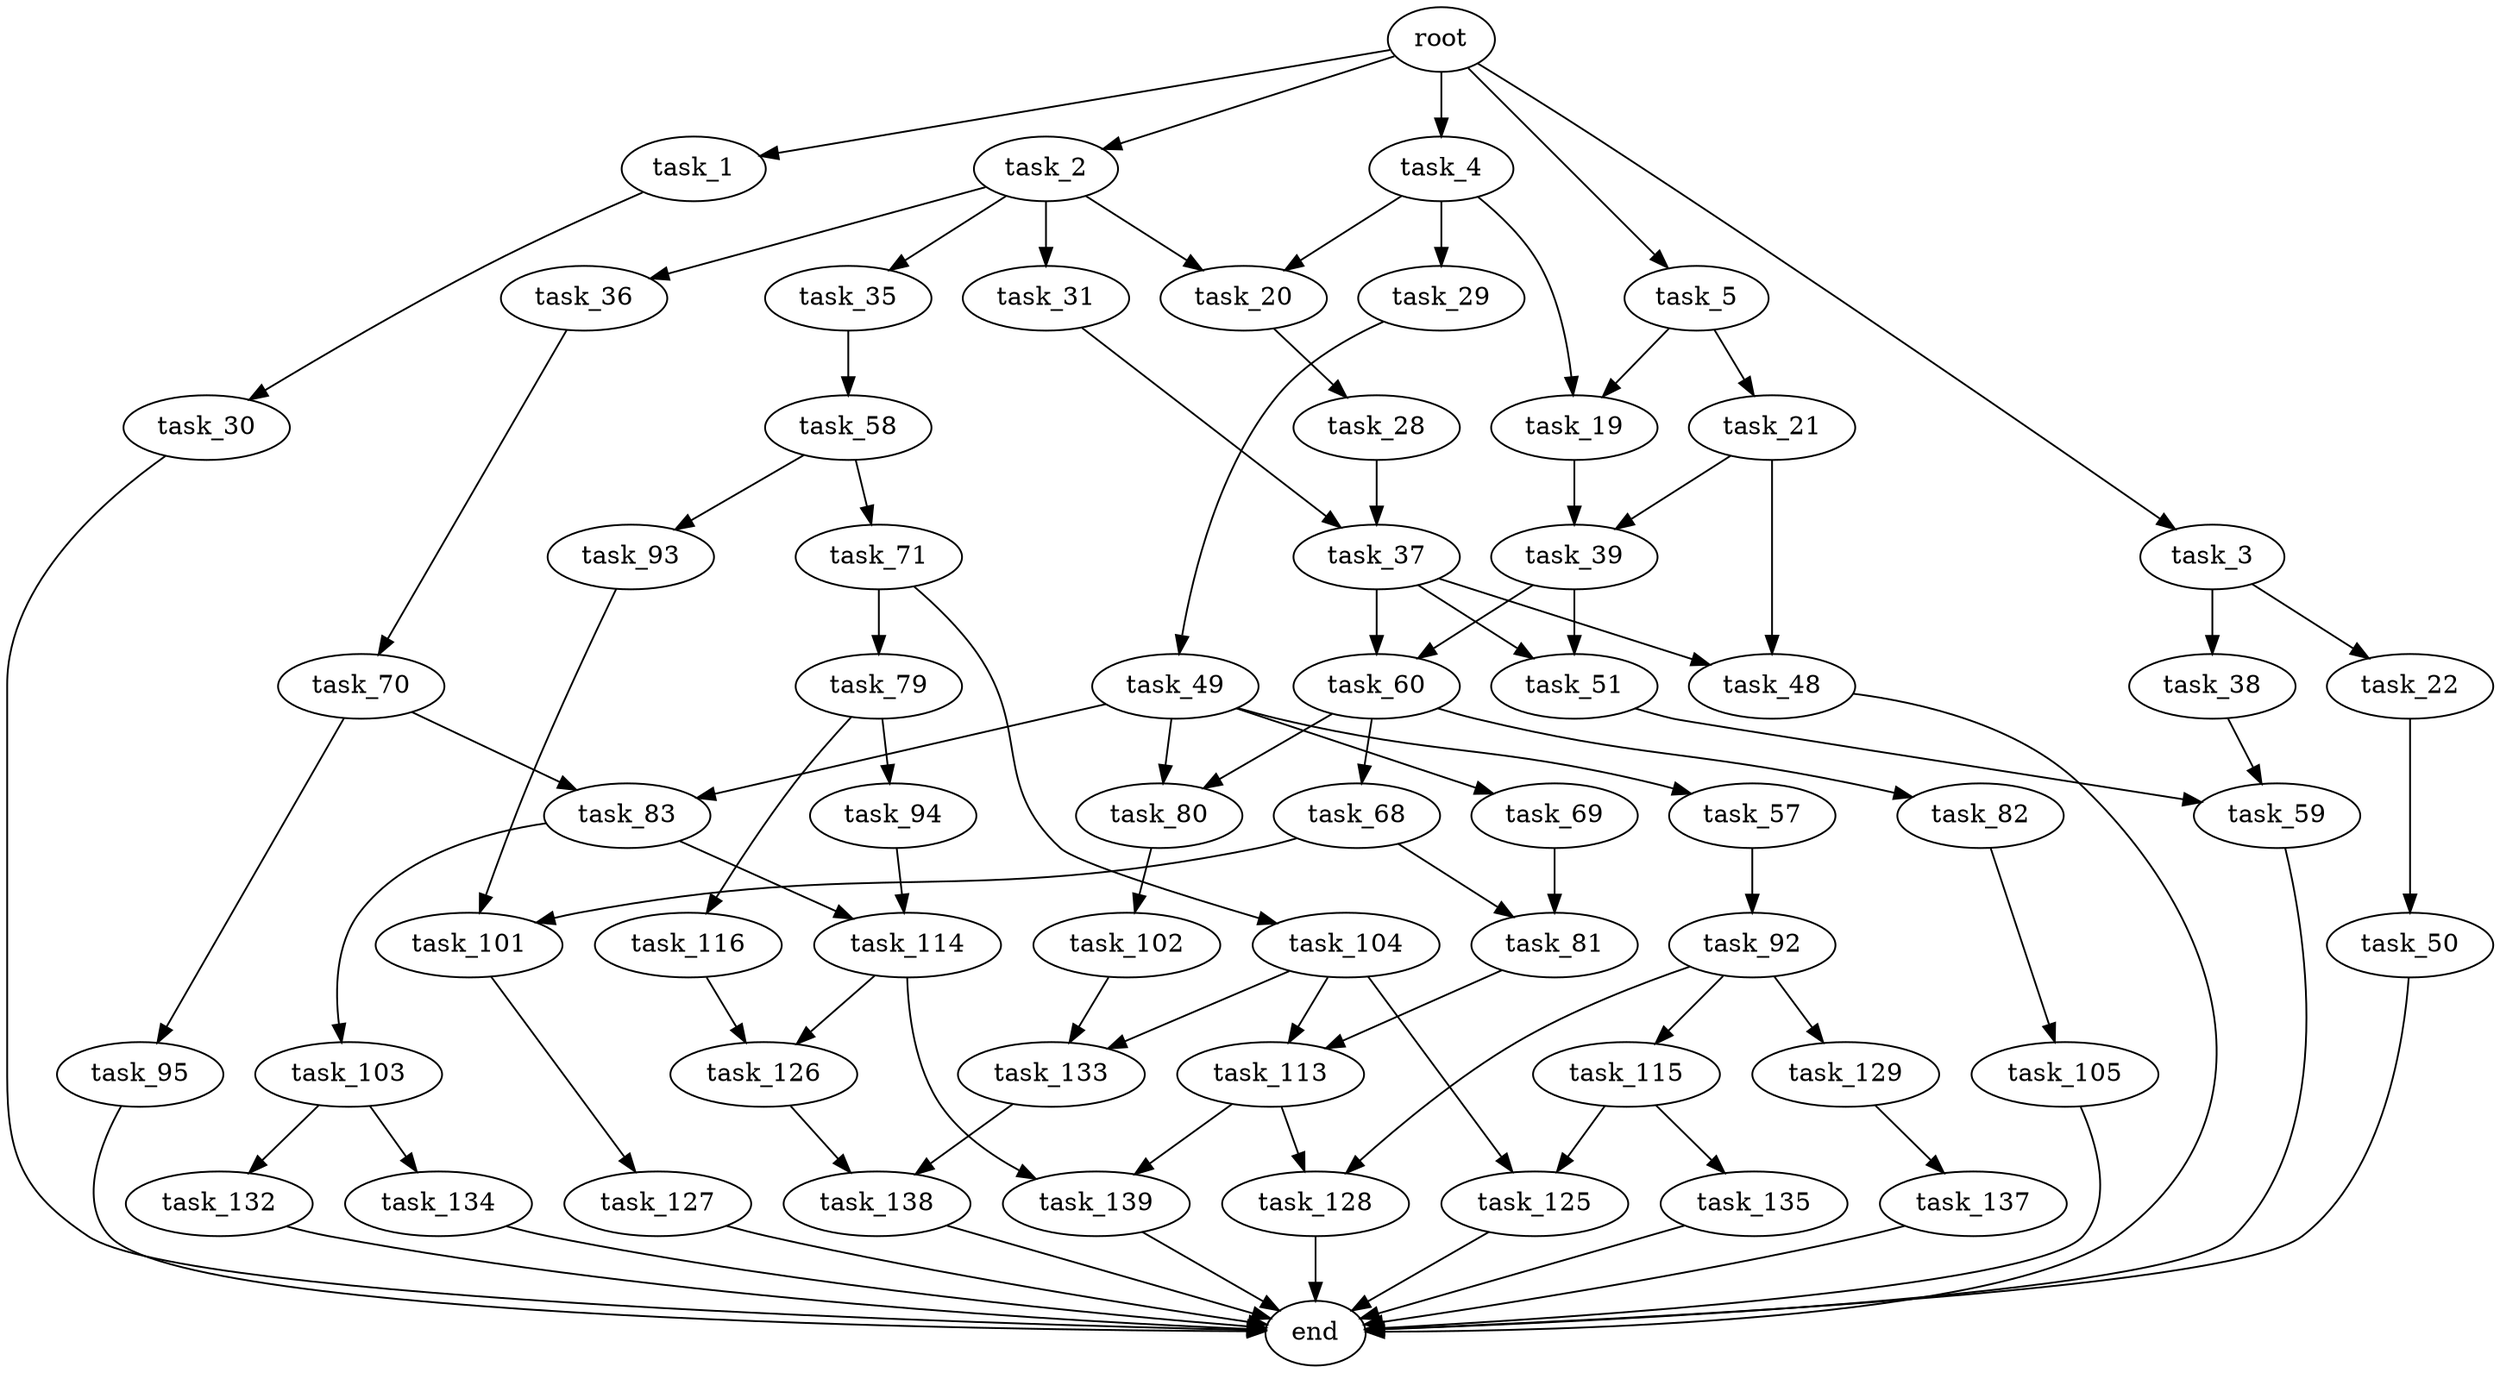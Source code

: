 digraph G {
  root [size="0.000000"];
  task_1 [size="58953403635.000000"];
  task_2 [size="617594135540.000000"];
  task_3 [size="666123190109.000000"];
  task_4 [size="40582060405.000000"];
  task_5 [size="848882982.000000"];
  task_19 [size="85674538813.000000"];
  task_20 [size="66957717405.000000"];
  task_21 [size="549755813888.000000"];
  task_22 [size="110868700684.000000"];
  task_28 [size="13615194986.000000"];
  task_29 [size="28991029248.000000"];
  task_30 [size="549755813888.000000"];
  task_31 [size="275233613372.000000"];
  task_35 [size="62664003805.000000"];
  task_36 [size="51155121944.000000"];
  task_37 [size="789503988.000000"];
  task_38 [size="103103365452.000000"];
  task_39 [size="4783814687.000000"];
  task_48 [size="28156962726.000000"];
  task_49 [size="386805135207.000000"];
  task_50 [size="12920597968.000000"];
  task_51 [size="28991029248.000000"];
  task_57 [size="368293445632.000000"];
  task_58 [size="248786244457.000000"];
  task_59 [size="6283579504.000000"];
  task_60 [size="170239817120.000000"];
  task_68 [size="5478512732.000000"];
  task_69 [size="6674319532.000000"];
  task_70 [size="586699494177.000000"];
  task_71 [size="3542371072.000000"];
  task_79 [size="5909616710.000000"];
  task_80 [size="28892094297.000000"];
  task_81 [size="430090267145.000000"];
  task_82 [size="7675020319.000000"];
  task_83 [size="4595189684.000000"];
  task_92 [size="549755813888.000000"];
  task_93 [size="5136054613.000000"];
  task_94 [size="545031923535.000000"];
  task_95 [size="101892528803.000000"];
  task_101 [size="203825105692.000000"];
  task_102 [size="231928233984.000000"];
  task_103 [size="1721190207.000000"];
  task_104 [size="8407199787.000000"];
  task_105 [size="28991029248.000000"];
  task_113 [size="8688997135.000000"];
  task_114 [size="36137455247.000000"];
  task_115 [size="1341266205.000000"];
  task_116 [size="28991029248.000000"];
  task_125 [size="15152707696.000000"];
  task_126 [size="549755813888.000000"];
  task_127 [size="134217728000.000000"];
  task_128 [size="448145179930.000000"];
  task_129 [size="166966273098.000000"];
  task_132 [size="231928233984.000000"];
  task_133 [size="1003291622684.000000"];
  task_134 [size="12287063796.000000"];
  task_135 [size="1650222806.000000"];
  task_137 [size="496993891220.000000"];
  task_138 [size="6179370157.000000"];
  task_139 [size="6843829085.000000"];
  end [size="0.000000"];

  root -> task_1 [size="1.000000"];
  root -> task_2 [size="1.000000"];
  root -> task_3 [size="1.000000"];
  root -> task_4 [size="1.000000"];
  root -> task_5 [size="1.000000"];
  task_1 -> task_30 [size="75497472.000000"];
  task_2 -> task_20 [size="411041792.000000"];
  task_2 -> task_31 [size="411041792.000000"];
  task_2 -> task_35 [size="411041792.000000"];
  task_2 -> task_36 [size="411041792.000000"];
  task_3 -> task_22 [size="838860800.000000"];
  task_3 -> task_38 [size="838860800.000000"];
  task_4 -> task_19 [size="838860800.000000"];
  task_4 -> task_20 [size="838860800.000000"];
  task_4 -> task_29 [size="838860800.000000"];
  task_5 -> task_19 [size="33554432.000000"];
  task_5 -> task_21 [size="33554432.000000"];
  task_19 -> task_39 [size="209715200.000000"];
  task_20 -> task_28 [size="75497472.000000"];
  task_21 -> task_39 [size="536870912.000000"];
  task_21 -> task_48 [size="536870912.000000"];
  task_22 -> task_50 [size="301989888.000000"];
  task_28 -> task_37 [size="679477248.000000"];
  task_29 -> task_49 [size="75497472.000000"];
  task_30 -> end [size="1.000000"];
  task_31 -> task_37 [size="411041792.000000"];
  task_35 -> task_58 [size="75497472.000000"];
  task_36 -> task_70 [size="838860800.000000"];
  task_37 -> task_48 [size="75497472.000000"];
  task_37 -> task_51 [size="75497472.000000"];
  task_37 -> task_60 [size="75497472.000000"];
  task_38 -> task_59 [size="301989888.000000"];
  task_39 -> task_51 [size="209715200.000000"];
  task_39 -> task_60 [size="209715200.000000"];
  task_48 -> end [size="1.000000"];
  task_49 -> task_57 [size="301989888.000000"];
  task_49 -> task_69 [size="301989888.000000"];
  task_49 -> task_80 [size="301989888.000000"];
  task_49 -> task_83 [size="301989888.000000"];
  task_50 -> end [size="1.000000"];
  task_51 -> task_59 [size="75497472.000000"];
  task_57 -> task_92 [size="411041792.000000"];
  task_58 -> task_71 [size="209715200.000000"];
  task_58 -> task_93 [size="209715200.000000"];
  task_59 -> end [size="1.000000"];
  task_60 -> task_68 [size="679477248.000000"];
  task_60 -> task_80 [size="679477248.000000"];
  task_60 -> task_82 [size="679477248.000000"];
  task_68 -> task_81 [size="134217728.000000"];
  task_68 -> task_101 [size="134217728.000000"];
  task_69 -> task_81 [size="209715200.000000"];
  task_70 -> task_83 [size="838860800.000000"];
  task_70 -> task_95 [size="838860800.000000"];
  task_71 -> task_79 [size="75497472.000000"];
  task_71 -> task_104 [size="75497472.000000"];
  task_79 -> task_94 [size="301989888.000000"];
  task_79 -> task_116 [size="301989888.000000"];
  task_80 -> task_102 [size="33554432.000000"];
  task_81 -> task_113 [size="536870912.000000"];
  task_82 -> task_105 [size="209715200.000000"];
  task_83 -> task_103 [size="75497472.000000"];
  task_83 -> task_114 [size="75497472.000000"];
  task_92 -> task_115 [size="536870912.000000"];
  task_92 -> task_128 [size="536870912.000000"];
  task_92 -> task_129 [size="536870912.000000"];
  task_93 -> task_101 [size="209715200.000000"];
  task_94 -> task_114 [size="411041792.000000"];
  task_95 -> end [size="1.000000"];
  task_101 -> task_127 [size="301989888.000000"];
  task_102 -> task_133 [size="301989888.000000"];
  task_103 -> task_132 [size="75497472.000000"];
  task_103 -> task_134 [size="75497472.000000"];
  task_104 -> task_113 [size="679477248.000000"];
  task_104 -> task_125 [size="679477248.000000"];
  task_104 -> task_133 [size="679477248.000000"];
  task_105 -> end [size="1.000000"];
  task_113 -> task_128 [size="209715200.000000"];
  task_113 -> task_139 [size="209715200.000000"];
  task_114 -> task_126 [size="33554432.000000"];
  task_114 -> task_139 [size="33554432.000000"];
  task_115 -> task_125 [size="75497472.000000"];
  task_115 -> task_135 [size="75497472.000000"];
  task_116 -> task_126 [size="75497472.000000"];
  task_125 -> end [size="1.000000"];
  task_126 -> task_138 [size="536870912.000000"];
  task_127 -> end [size="1.000000"];
  task_128 -> end [size="1.000000"];
  task_129 -> task_137 [size="411041792.000000"];
  task_132 -> end [size="1.000000"];
  task_133 -> task_138 [size="838860800.000000"];
  task_134 -> end [size="1.000000"];
  task_135 -> end [size="1.000000"];
  task_137 -> end [size="1.000000"];
  task_138 -> end [size="1.000000"];
  task_139 -> end [size="1.000000"];
}
